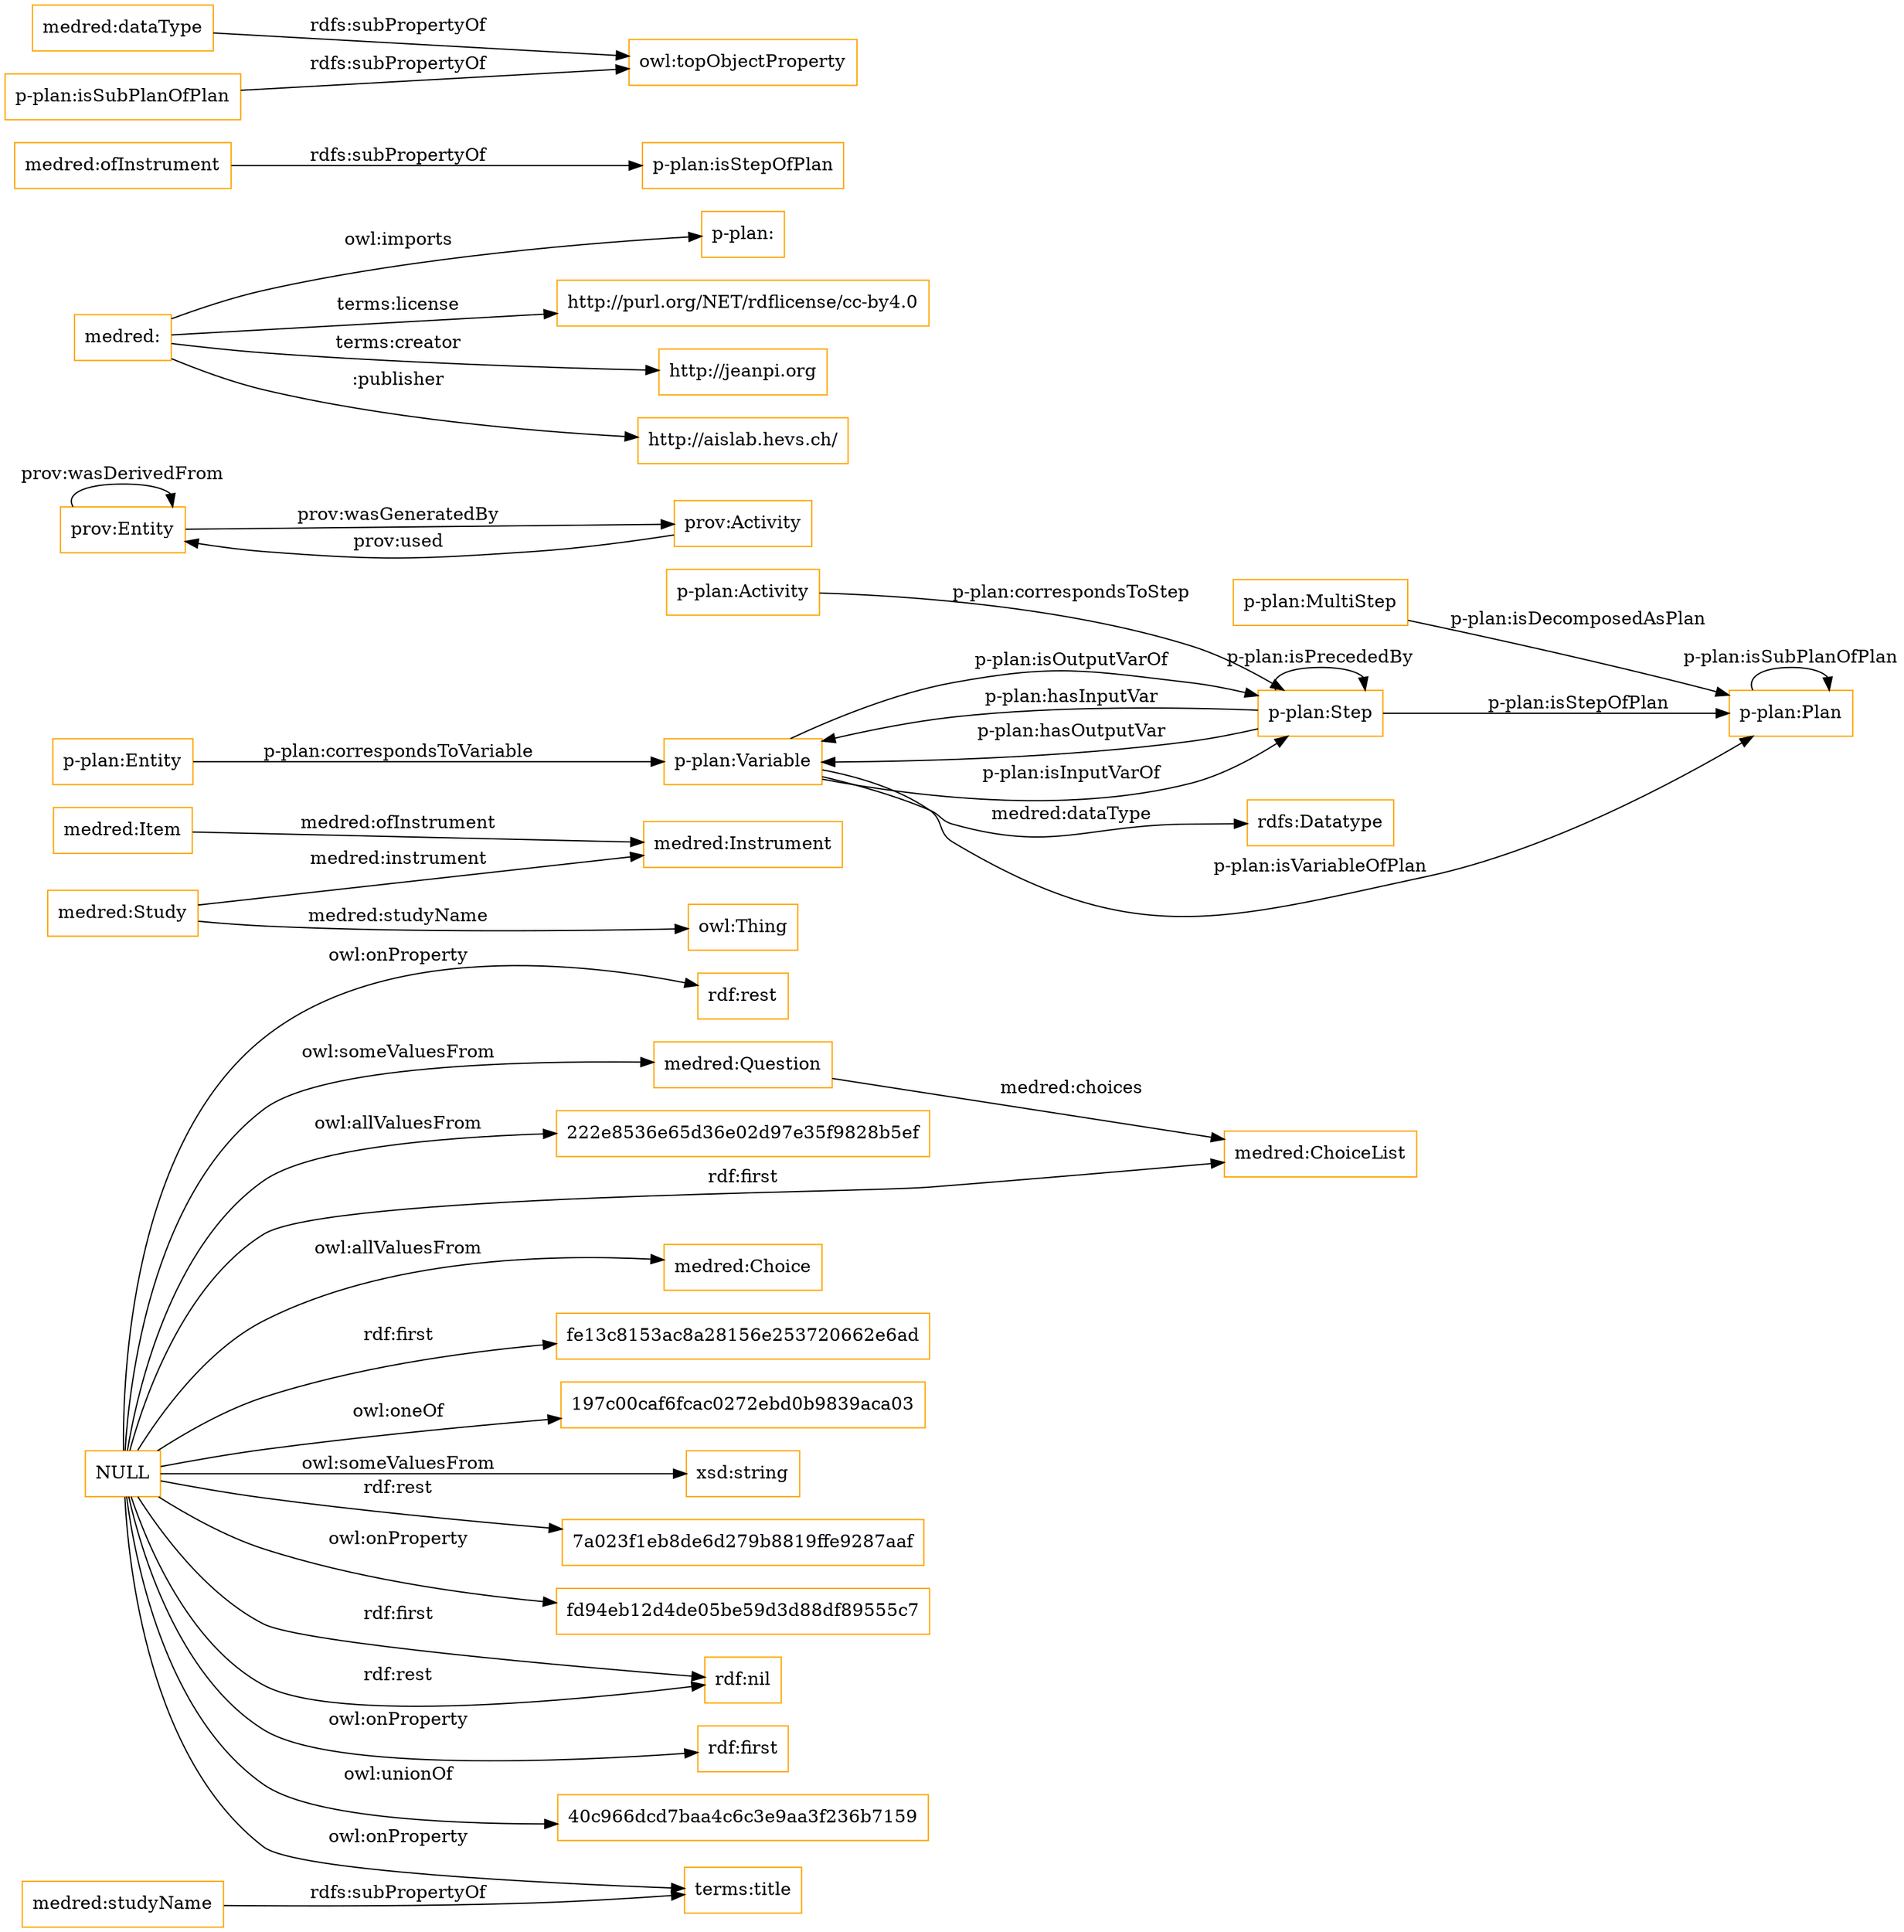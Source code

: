 digraph ar2dtool_diagram { 
rankdir=LR;
size="1501"
node [shape = rectangle, color="orange"]; "medred:Question" "medred:Instrument" "medred:Item" "medred:Study" "rdfs:Datatype" "222e8536e65d36e02d97e35f9828b5ef" "medred:ChoiceList" "medred:Choice" "fe13c8153ac8a28156e253720662e6ad" "p-plan:MultiStep" "p-plan:Activity" "p-plan:Step" "p-plan:Entity" "prov:Entity" "p-plan:Plan" "prov:Activity" "p-plan:Variable" ; /*classes style*/
	"medred:" -> "p-plan:" [ label = "owl:imports" ];
	"medred:" -> "http://purl.org/NET/rdflicense/cc-by4.0" [ label = "terms:license" ];
	"medred:" -> "http://jeanpi.org" [ label = "terms:creator" ];
	"medred:" -> "http://aislab.hevs.ch/" [ label = ":publisher" ];
	"NULL" -> "197c00caf6fcac0272ebd0b9839aca03" [ label = "owl:oneOf" ];
	"NULL" -> "fe13c8153ac8a28156e253720662e6ad" [ label = "rdf:first" ];
	"NULL" -> "xsd:string" [ label = "owl:someValuesFrom" ];
	"NULL" -> "7a023f1eb8de6d279b8819ffe9287aaf" [ label = "rdf:rest" ];
	"NULL" -> "medred:ChoiceList" [ label = "rdf:first" ];
	"NULL" -> "terms:title" [ label = "owl:onProperty" ];
	"NULL" -> "medred:Question" [ label = "owl:someValuesFrom" ];
	"NULL" -> "fd94eb12d4de05be59d3d88df89555c7" [ label = "owl:onProperty" ];
	"NULL" -> "rdf:nil" [ label = "rdf:first" ];
	"NULL" -> "rdf:nil" [ label = "rdf:rest" ];
	"NULL" -> "medred:Choice" [ label = "owl:allValuesFrom" ];
	"NULL" -> "rdf:first" [ label = "owl:onProperty" ];
	"NULL" -> "40c966dcd7baa4c6c3e9aa3f236b7159" [ label = "owl:unionOf" ];
	"NULL" -> "222e8536e65d36e02d97e35f9828b5ef" [ label = "owl:allValuesFrom" ];
	"NULL" -> "rdf:rest" [ label = "owl:onProperty" ];
	"medred:ofInstrument" -> "p-plan:isStepOfPlan" [ label = "rdfs:subPropertyOf" ];
	"medred:studyName" -> "terms:title" [ label = "rdfs:subPropertyOf" ];
	"medred:dataType" -> "owl:topObjectProperty" [ label = "rdfs:subPropertyOf" ];
	"p-plan:isSubPlanOfPlan" -> "owl:topObjectProperty" [ label = "rdfs:subPropertyOf" ];
	"p-plan:Plan" -> "p-plan:Plan" [ label = "p-plan:isSubPlanOfPlan" ];
	"prov:Entity" -> "prov:Entity" [ label = "prov:wasDerivedFrom" ];
	"prov:Entity" -> "prov:Activity" [ label = "prov:wasGeneratedBy" ];
	"p-plan:Step" -> "p-plan:Plan" [ label = "p-plan:isStepOfPlan" ];
	"p-plan:Variable" -> "p-plan:Plan" [ label = "p-plan:isVariableOfPlan" ];
	"p-plan:Step" -> "p-plan:Variable" [ label = "p-plan:hasInputVar" ];
	"p-plan:Step" -> "p-plan:Step" [ label = "p-plan:isPrecededBy" ];
	"p-plan:MultiStep" -> "p-plan:Plan" [ label = "p-plan:isDecomposedAsPlan" ];
	"medred:Study" -> "owl:Thing" [ label = "medred:studyName" ];
	"p-plan:Step" -> "p-plan:Variable" [ label = "p-plan:hasOutputVar" ];
	"medred:Item" -> "medred:Instrument" [ label = "medred:ofInstrument" ];
	"medred:Study" -> "medred:Instrument" [ label = "medred:instrument" ];
	"p-plan:Variable" -> "rdfs:Datatype" [ label = "medred:dataType" ];
	"p-plan:Activity" -> "p-plan:Step" [ label = "p-plan:correspondsToStep" ];
	"p-plan:Entity" -> "p-plan:Variable" [ label = "p-plan:correspondsToVariable" ];
	"medred:Question" -> "medred:ChoiceList" [ label = "medred:choices" ];
	"prov:Activity" -> "prov:Entity" [ label = "prov:used" ];
	"p-plan:Variable" -> "p-plan:Step" [ label = "p-plan:isInputVarOf" ];
	"p-plan:Variable" -> "p-plan:Step" [ label = "p-plan:isOutputVarOf" ];

}

